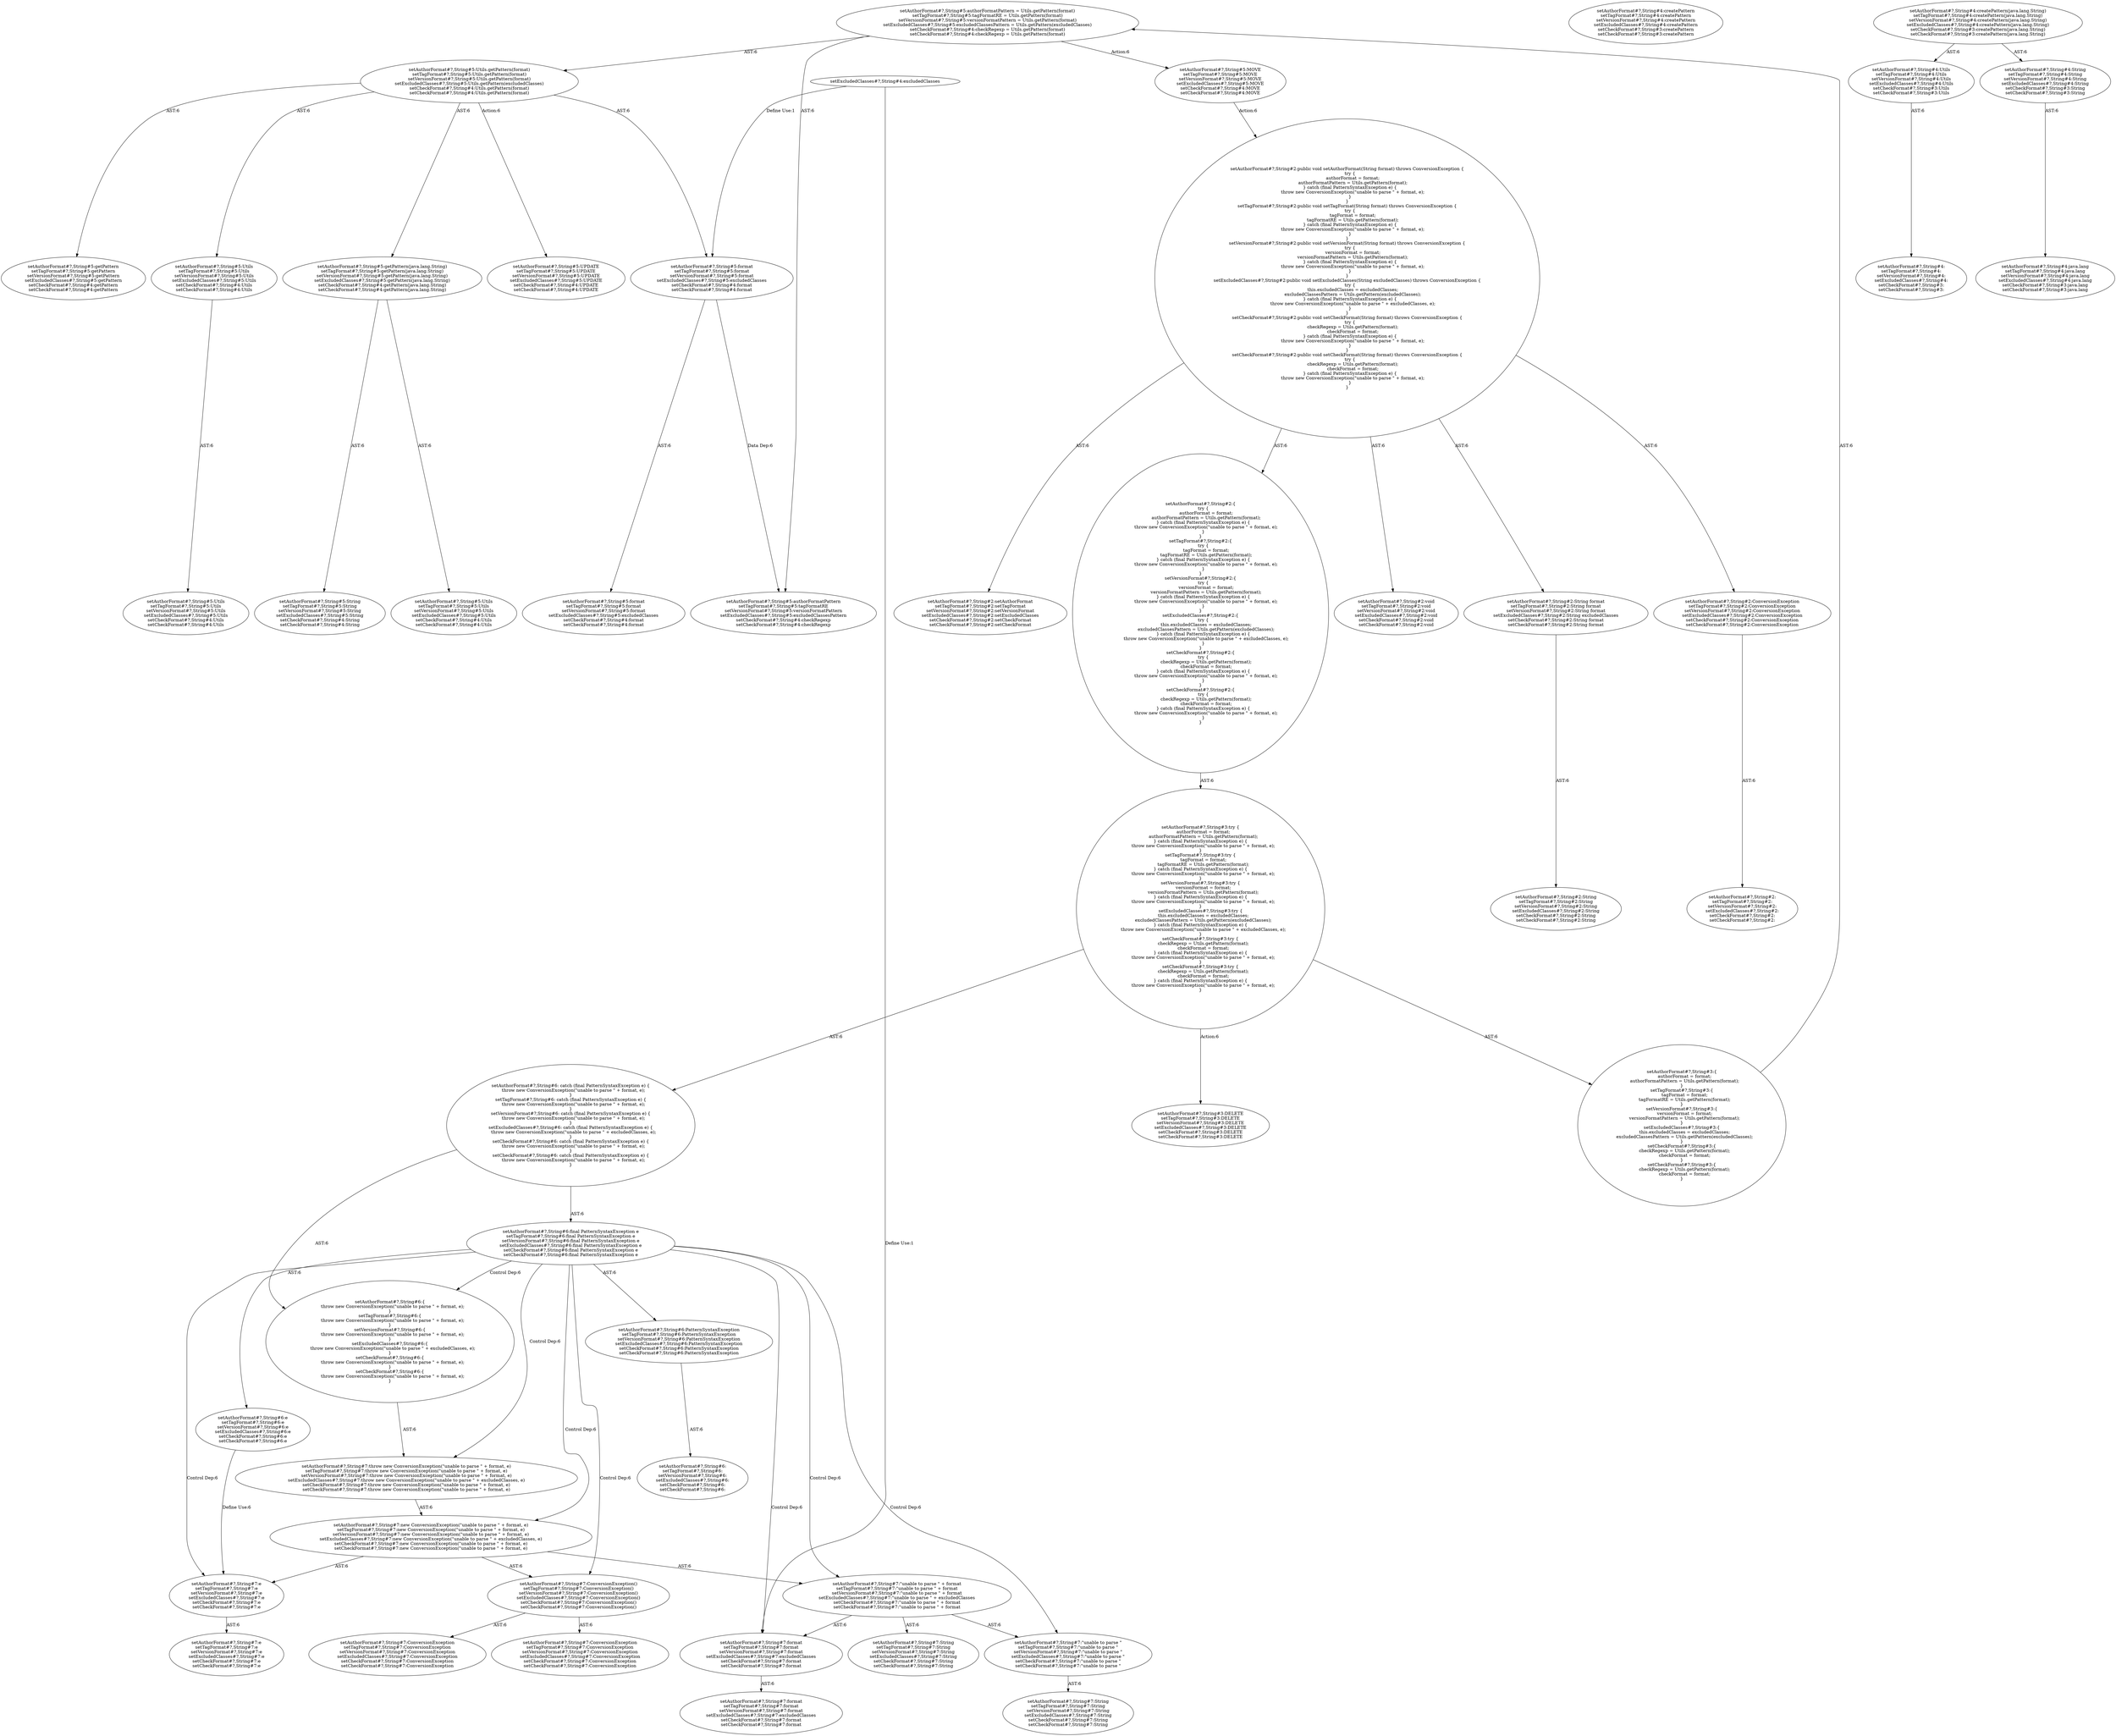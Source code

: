 digraph "Pattern" {
0 [label="setAuthorFormat#?,String#5:UPDATE
setTagFormat#?,String#5:UPDATE
setVersionFormat#?,String#5:UPDATE
setExcludedClasses#?,String#5:UPDATE
setCheckFormat#?,String#4:UPDATE
setCheckFormat#?,String#4:UPDATE" shape=ellipse]
1 [label="setAuthorFormat#?,String#5:Utils.getPattern(format)
setTagFormat#?,String#5:Utils.getPattern(format)
setVersionFormat#?,String#5:Utils.getPattern(format)
setExcludedClasses#?,String#5:Utils.getPattern(excludedClasses)
setCheckFormat#?,String#4:Utils.getPattern(format)
setCheckFormat#?,String#4:Utils.getPattern(format)" shape=ellipse]
2 [label="setAuthorFormat#?,String#5:authorFormatPattern = Utils.getPattern(format)
setTagFormat#?,String#5:tagFormatRE = Utils.getPattern(format)
setVersionFormat#?,String#5:versionFormatPattern = Utils.getPattern(format)
setExcludedClasses#?,String#5:excludedClassesPattern = Utils.getPattern(excludedClasses)
setCheckFormat#?,String#4:checkRegexp = Utils.getPattern(format)
setCheckFormat#?,String#4:checkRegexp = Utils.getPattern(format)" shape=ellipse]
3 [label="setAuthorFormat#?,String#3:\{
    authorFormat = format;
    authorFormatPattern = Utils.getPattern(format);
\}
setTagFormat#?,String#3:\{
    tagFormat = format;
    tagFormatRE = Utils.getPattern(format);
\}
setVersionFormat#?,String#3:\{
    versionFormat = format;
    versionFormatPattern = Utils.getPattern(format);
\}
setExcludedClasses#?,String#3:\{
    this.excludedClasses = excludedClasses;
    excludedClassesPattern = Utils.getPattern(excludedClasses);
\}
setCheckFormat#?,String#3:\{
    checkRegexp = Utils.getPattern(format);
    checkFormat = format;
\}
setCheckFormat#?,String#3:\{
    checkRegexp = Utils.getPattern(format);
    checkFormat = format;
\}" shape=ellipse]
4 [label="setAuthorFormat#?,String#5:authorFormatPattern
setTagFormat#?,String#5:tagFormatRE
setVersionFormat#?,String#5:versionFormatPattern
setExcludedClasses#?,String#5:excludedClassesPattern
setCheckFormat#?,String#4:checkRegexp
setCheckFormat#?,String#4:checkRegexp" shape=ellipse]
5 [label="setAuthorFormat#?,String#5:MOVE
setTagFormat#?,String#5:MOVE
setVersionFormat#?,String#5:MOVE
setExcludedClasses#?,String#5:MOVE
setCheckFormat#?,String#4:MOVE
setCheckFormat#?,String#4:MOVE" shape=ellipse]
6 [label="setAuthorFormat#?,String#2:public void setAuthorFormat(String format) throws ConversionException \{
    try \{
        authorFormat = format;
        authorFormatPattern = Utils.getPattern(format);
    \} catch (final PatternSyntaxException e) \{
        throw new ConversionException(\"unable to parse \" + format, e);
    \}
\}
setTagFormat#?,String#2:public void setTagFormat(String format) throws ConversionException \{
    try \{
        tagFormat = format;
        tagFormatRE = Utils.getPattern(format);
    \} catch (final PatternSyntaxException e) \{
        throw new ConversionException(\"unable to parse \" + format, e);
    \}
\}
setVersionFormat#?,String#2:public void setVersionFormat(String format) throws ConversionException \{
    try \{
        versionFormat = format;
        versionFormatPattern = Utils.getPattern(format);
    \} catch (final PatternSyntaxException e) \{
        throw new ConversionException(\"unable to parse \" + format, e);
    \}
\}
setExcludedClasses#?,String#2:public void setExcludedClasses(String excludedClasses) throws ConversionException \{
    try \{
        this.excludedClasses = excludedClasses;
        excludedClassesPattern = Utils.getPattern(excludedClasses);
    \} catch (final PatternSyntaxException e) \{
        throw new ConversionException(\"unable to parse \" + excludedClasses, e);
    \}
\}
setCheckFormat#?,String#2:public void setCheckFormat(String format) throws ConversionException \{
    try \{
        checkRegexp = Utils.getPattern(format);
        checkFormat = format;
    \} catch (final PatternSyntaxException e) \{
        throw new ConversionException(\"unable to parse \" + format, e);
    \}
\}
setCheckFormat#?,String#2:public void setCheckFormat(String format) throws ConversionException \{
    try \{
        checkRegexp = Utils.getPattern(format);
        checkFormat = format;
    \} catch (final PatternSyntaxException e) \{
        throw new ConversionException(\"unable to parse \" + format, e);
    \}
\}" shape=ellipse]
7 [label="setAuthorFormat#?,String#2:setAuthorFormat
setTagFormat#?,String#2:setTagFormat
setVersionFormat#?,String#2:setVersionFormat
setExcludedClasses#?,String#2:setExcludedClasses
setCheckFormat#?,String#2:setCheckFormat
setCheckFormat#?,String#2:setCheckFormat" shape=ellipse]
8 [label="setAuthorFormat#?,String#2:void
setTagFormat#?,String#2:void
setVersionFormat#?,String#2:void
setExcludedClasses#?,String#2:void
setCheckFormat#?,String#2:void
setCheckFormat#?,String#2:void" shape=ellipse]
9 [label="setAuthorFormat#?,String#2:String format
setTagFormat#?,String#2:String format
setVersionFormat#?,String#2:String format
setExcludedClasses#?,String#2:String excludedClasses
setCheckFormat#?,String#2:String format
setCheckFormat#?,String#2:String format" shape=ellipse]
10 [label="setAuthorFormat#?,String#2:String
setTagFormat#?,String#2:String
setVersionFormat#?,String#2:String
setExcludedClasses#?,String#2:String
setCheckFormat#?,String#2:String
setCheckFormat#?,String#2:String" shape=ellipse]
11 [label="setAuthorFormat#?,String#2:ConversionException
setTagFormat#?,String#2:ConversionException
setVersionFormat#?,String#2:ConversionException
setExcludedClasses#?,String#2:ConversionException
setCheckFormat#?,String#2:ConversionException
setCheckFormat#?,String#2:ConversionException" shape=ellipse]
12 [label="setAuthorFormat#?,String#2:
setTagFormat#?,String#2:
setVersionFormat#?,String#2:
setExcludedClasses#?,String#2:
setCheckFormat#?,String#2:
setCheckFormat#?,String#2:" shape=ellipse]
13 [label="setAuthorFormat#?,String#2:\{
    try \{
        authorFormat = format;
        authorFormatPattern = Utils.getPattern(format);
    \} catch (final PatternSyntaxException e) \{
        throw new ConversionException(\"unable to parse \" + format, e);
    \}
\}
setTagFormat#?,String#2:\{
    try \{
        tagFormat = format;
        tagFormatRE = Utils.getPattern(format);
    \} catch (final PatternSyntaxException e) \{
        throw new ConversionException(\"unable to parse \" + format, e);
    \}
\}
setVersionFormat#?,String#2:\{
    try \{
        versionFormat = format;
        versionFormatPattern = Utils.getPattern(format);
    \} catch (final PatternSyntaxException e) \{
        throw new ConversionException(\"unable to parse \" + format, e);
    \}
\}
setExcludedClasses#?,String#2:\{
    try \{
        this.excludedClasses = excludedClasses;
        excludedClassesPattern = Utils.getPattern(excludedClasses);
    \} catch (final PatternSyntaxException e) \{
        throw new ConversionException(\"unable to parse \" + excludedClasses, e);
    \}
\}
setCheckFormat#?,String#2:\{
    try \{
        checkRegexp = Utils.getPattern(format);
        checkFormat = format;
    \} catch (final PatternSyntaxException e) \{
        throw new ConversionException(\"unable to parse \" + format, e);
    \}
\}
setCheckFormat#?,String#2:\{
    try \{
        checkRegexp = Utils.getPattern(format);
        checkFormat = format;
    \} catch (final PatternSyntaxException e) \{
        throw new ConversionException(\"unable to parse \" + format, e);
    \}
\}" shape=ellipse]
14 [label="setAuthorFormat#?,String#3:try \{
    authorFormat = format;
    authorFormatPattern = Utils.getPattern(format);
\} catch (final PatternSyntaxException e) \{
    throw new ConversionException(\"unable to parse \" + format, e);
\}
setTagFormat#?,String#3:try \{
    tagFormat = format;
    tagFormatRE = Utils.getPattern(format);
\} catch (final PatternSyntaxException e) \{
    throw new ConversionException(\"unable to parse \" + format, e);
\}
setVersionFormat#?,String#3:try \{
    versionFormat = format;
    versionFormatPattern = Utils.getPattern(format);
\} catch (final PatternSyntaxException e) \{
    throw new ConversionException(\"unable to parse \" + format, e);
\}
setExcludedClasses#?,String#3:try \{
    this.excludedClasses = excludedClasses;
    excludedClassesPattern = Utils.getPattern(excludedClasses);
\} catch (final PatternSyntaxException e) \{
    throw new ConversionException(\"unable to parse \" + excludedClasses, e);
\}
setCheckFormat#?,String#3:try \{
    checkRegexp = Utils.getPattern(format);
    checkFormat = format;
\} catch (final PatternSyntaxException e) \{
    throw new ConversionException(\"unable to parse \" + format, e);
\}
setCheckFormat#?,String#3:try \{
    checkRegexp = Utils.getPattern(format);
    checkFormat = format;
\} catch (final PatternSyntaxException e) \{
    throw new ConversionException(\"unable to parse \" + format, e);
\}" shape=ellipse]
15 [label="setAuthorFormat#?,String#6: catch (final PatternSyntaxException e) \{
    throw new ConversionException(\"unable to parse \" + format, e);
\}
setTagFormat#?,String#6: catch (final PatternSyntaxException e) \{
    throw new ConversionException(\"unable to parse \" + format, e);
\}
setVersionFormat#?,String#6: catch (final PatternSyntaxException e) \{
    throw new ConversionException(\"unable to parse \" + format, e);
\}
setExcludedClasses#?,String#6: catch (final PatternSyntaxException e) \{
    throw new ConversionException(\"unable to parse \" + excludedClasses, e);
\}
setCheckFormat#?,String#6: catch (final PatternSyntaxException e) \{
    throw new ConversionException(\"unable to parse \" + format, e);
\}
setCheckFormat#?,String#6: catch (final PatternSyntaxException e) \{
    throw new ConversionException(\"unable to parse \" + format, e);
\}" shape=ellipse]
16 [label="setAuthorFormat#?,String#6:final PatternSyntaxException e
setTagFormat#?,String#6:final PatternSyntaxException e
setVersionFormat#?,String#6:final PatternSyntaxException e
setExcludedClasses#?,String#6:final PatternSyntaxException e
setCheckFormat#?,String#6:final PatternSyntaxException e
setCheckFormat#?,String#6:final PatternSyntaxException e" shape=ellipse]
17 [label="setAuthorFormat#?,String#6:e
setTagFormat#?,String#6:e
setVersionFormat#?,String#6:e
setExcludedClasses#?,String#6:e
setCheckFormat#?,String#6:e
setCheckFormat#?,String#6:e" shape=ellipse]
18 [label="setAuthorFormat#?,String#7:e
setTagFormat#?,String#7:e
setVersionFormat#?,String#7:e
setExcludedClasses#?,String#7:e
setCheckFormat#?,String#7:e
setCheckFormat#?,String#7:e" shape=ellipse]
19 [label="setAuthorFormat#?,String#7:e
setTagFormat#?,String#7:e
setVersionFormat#?,String#7:e
setExcludedClasses#?,String#7:e
setCheckFormat#?,String#7:e
setCheckFormat#?,String#7:e" shape=ellipse]
20 [label="setAuthorFormat#?,String#6:PatternSyntaxException
setTagFormat#?,String#6:PatternSyntaxException
setVersionFormat#?,String#6:PatternSyntaxException
setExcludedClasses#?,String#6:PatternSyntaxException
setCheckFormat#?,String#6:PatternSyntaxException
setCheckFormat#?,String#6:PatternSyntaxException" shape=ellipse]
21 [label="setAuthorFormat#?,String#6:
setTagFormat#?,String#6:
setVersionFormat#?,String#6:
setExcludedClasses#?,String#6:
setCheckFormat#?,String#6:
setCheckFormat#?,String#6:" shape=ellipse]
22 [label="setAuthorFormat#?,String#6:\{
    throw new ConversionException(\"unable to parse \" + format, e);
\}
setTagFormat#?,String#6:\{
    throw new ConversionException(\"unable to parse \" + format, e);
\}
setVersionFormat#?,String#6:\{
    throw new ConversionException(\"unable to parse \" + format, e);
\}
setExcludedClasses#?,String#6:\{
    throw new ConversionException(\"unable to parse \" + excludedClasses, e);
\}
setCheckFormat#?,String#6:\{
    throw new ConversionException(\"unable to parse \" + format, e);
\}
setCheckFormat#?,String#6:\{
    throw new ConversionException(\"unable to parse \" + format, e);
\}" shape=ellipse]
23 [label="setAuthorFormat#?,String#7:throw new ConversionException(\"unable to parse \" + format, e)
setTagFormat#?,String#7:throw new ConversionException(\"unable to parse \" + format, e)
setVersionFormat#?,String#7:throw new ConversionException(\"unable to parse \" + format, e)
setExcludedClasses#?,String#7:throw new ConversionException(\"unable to parse \" + excludedClasses, e)
setCheckFormat#?,String#7:throw new ConversionException(\"unable to parse \" + format, e)
setCheckFormat#?,String#7:throw new ConversionException(\"unable to parse \" + format, e)" shape=ellipse]
24 [label="setAuthorFormat#?,String#7:new ConversionException(\"unable to parse \" + format, e)
setTagFormat#?,String#7:new ConversionException(\"unable to parse \" + format, e)
setVersionFormat#?,String#7:new ConversionException(\"unable to parse \" + format, e)
setExcludedClasses#?,String#7:new ConversionException(\"unable to parse \" + excludedClasses, e)
setCheckFormat#?,String#7:new ConversionException(\"unable to parse \" + format, e)
setCheckFormat#?,String#7:new ConversionException(\"unable to parse \" + format, e)" shape=ellipse]
25 [label="setAuthorFormat#?,String#7:ConversionException()
setTagFormat#?,String#7:ConversionException()
setVersionFormat#?,String#7:ConversionException()
setExcludedClasses#?,String#7:ConversionException()
setCheckFormat#?,String#7:ConversionException()
setCheckFormat#?,String#7:ConversionException()" shape=ellipse]
26 [label="setAuthorFormat#?,String#7:ConversionException
setTagFormat#?,String#7:ConversionException
setVersionFormat#?,String#7:ConversionException
setExcludedClasses#?,String#7:ConversionException
setCheckFormat#?,String#7:ConversionException
setCheckFormat#?,String#7:ConversionException" shape=ellipse]
27 [label="setAuthorFormat#?,String#7:ConversionException
setTagFormat#?,String#7:ConversionException
setVersionFormat#?,String#7:ConversionException
setExcludedClasses#?,String#7:ConversionException
setCheckFormat#?,String#7:ConversionException
setCheckFormat#?,String#7:ConversionException" shape=ellipse]
28 [label="setAuthorFormat#?,String#7:\"unable to parse \" + format
setTagFormat#?,String#7:\"unable to parse \" + format
setVersionFormat#?,String#7:\"unable to parse \" + format
setExcludedClasses#?,String#7:\"unable to parse \" + excludedClasses
setCheckFormat#?,String#7:\"unable to parse \" + format
setCheckFormat#?,String#7:\"unable to parse \" + format" shape=ellipse]
29 [label="setAuthorFormat#?,String#7:String
setTagFormat#?,String#7:String
setVersionFormat#?,String#7:String
setExcludedClasses#?,String#7:String
setCheckFormat#?,String#7:String
setCheckFormat#?,String#7:String" shape=ellipse]
30 [label="setAuthorFormat#?,String#7:\"unable to parse \"
setTagFormat#?,String#7:\"unable to parse \"
setVersionFormat#?,String#7:\"unable to parse \"
setExcludedClasses#?,String#7:\"unable to parse \"
setCheckFormat#?,String#7:\"unable to parse \"
setCheckFormat#?,String#7:\"unable to parse \"" shape=ellipse]
31 [label="setAuthorFormat#?,String#7:String
setTagFormat#?,String#7:String
setVersionFormat#?,String#7:String
setExcludedClasses#?,String#7:String
setCheckFormat#?,String#7:String
setCheckFormat#?,String#7:String" shape=ellipse]
32 [label="setAuthorFormat#?,String#7:format
setTagFormat#?,String#7:format
setVersionFormat#?,String#7:format
setExcludedClasses#?,String#7:excludedClasses
setCheckFormat#?,String#7:format
setCheckFormat#?,String#7:format" shape=ellipse]
33 [label="setAuthorFormat#?,String#7:format
setTagFormat#?,String#7:format
setVersionFormat#?,String#7:format
setExcludedClasses#?,String#7:excludedClasses
setCheckFormat#?,String#7:format
setCheckFormat#?,String#7:format" shape=ellipse]
34 [label="setAuthorFormat#?,String#3:DELETE
setTagFormat#?,String#3:DELETE
setVersionFormat#?,String#3:DELETE
setExcludedClasses#?,String#3:DELETE
setCheckFormat#?,String#3:DELETE
setCheckFormat#?,String#3:DELETE" shape=ellipse]
35 [label="setAuthorFormat#?,String#5:getPattern
setTagFormat#?,String#5:getPattern
setVersionFormat#?,String#5:getPattern
setExcludedClasses#?,String#5:getPattern
setCheckFormat#?,String#4:getPattern
setCheckFormat#?,String#4:getPattern" shape=ellipse]
36 [label="setAuthorFormat#?,String#5:Utils
setTagFormat#?,String#5:Utils
setVersionFormat#?,String#5:Utils
setExcludedClasses#?,String#5:Utils
setCheckFormat#?,String#4:Utils
setCheckFormat#?,String#4:Utils" shape=ellipse]
37 [label="setAuthorFormat#?,String#5:Utils
setTagFormat#?,String#5:Utils
setVersionFormat#?,String#5:Utils
setExcludedClasses#?,String#5:Utils
setCheckFormat#?,String#4:Utils
setCheckFormat#?,String#4:Utils" shape=ellipse]
38 [label="setAuthorFormat#?,String#5:getPattern(java.lang.String)
setTagFormat#?,String#5:getPattern(java.lang.String)
setVersionFormat#?,String#5:getPattern(java.lang.String)
setExcludedClasses#?,String#5:getPattern(java.lang.String)
setCheckFormat#?,String#4:getPattern(java.lang.String)
setCheckFormat#?,String#4:getPattern(java.lang.String)" shape=ellipse]
39 [label="setAuthorFormat#?,String#5:Utils
setTagFormat#?,String#5:Utils
setVersionFormat#?,String#5:Utils
setExcludedClasses#?,String#5:Utils
setCheckFormat#?,String#4:Utils
setCheckFormat#?,String#4:Utils" shape=ellipse]
40 [label="setAuthorFormat#?,String#5:String
setTagFormat#?,String#5:String
setVersionFormat#?,String#5:String
setExcludedClasses#?,String#5:String
setCheckFormat#?,String#4:String
setCheckFormat#?,String#4:String" shape=ellipse]
41 [label="setAuthorFormat#?,String#5:format
setTagFormat#?,String#5:format
setVersionFormat#?,String#5:format
setExcludedClasses#?,String#5:excludedClasses
setCheckFormat#?,String#4:format
setCheckFormat#?,String#4:format" shape=ellipse]
42 [label="setAuthorFormat#?,String#5:format
setTagFormat#?,String#5:format
setVersionFormat#?,String#5:format
setExcludedClasses#?,String#5:excludedClasses
setCheckFormat#?,String#4:format
setCheckFormat#?,String#4:format" shape=ellipse]
43 [label="setAuthorFormat#?,String#4:createPattern
setTagFormat#?,String#4:createPattern
setVersionFormat#?,String#4:createPattern
setExcludedClasses#?,String#4:createPattern
setCheckFormat#?,String#3:createPattern
setCheckFormat#?,String#3:createPattern" shape=ellipse]
44 [label="setAuthorFormat#?,String#4:createPattern(java.lang.String)
setTagFormat#?,String#4:createPattern(java.lang.String)
setVersionFormat#?,String#4:createPattern(java.lang.String)
setExcludedClasses#?,String#4:createPattern(java.lang.String)
setCheckFormat#?,String#3:createPattern(java.lang.String)
setCheckFormat#?,String#3:createPattern(java.lang.String)" shape=ellipse]
45 [label="setAuthorFormat#?,String#4:Utils
setTagFormat#?,String#4:Utils
setVersionFormat#?,String#4:Utils
setExcludedClasses#?,String#4:Utils
setCheckFormat#?,String#3:Utils
setCheckFormat#?,String#3:Utils" shape=ellipse]
46 [label="setAuthorFormat#?,String#4:
setTagFormat#?,String#4:
setVersionFormat#?,String#4:
setExcludedClasses#?,String#4:
setCheckFormat#?,String#3:
setCheckFormat#?,String#3:" shape=ellipse]
47 [label="setAuthorFormat#?,String#4:String
setTagFormat#?,String#4:String
setVersionFormat#?,String#4:String
setExcludedClasses#?,String#4:String
setCheckFormat#?,String#3:String
setCheckFormat#?,String#3:String" shape=ellipse]
48 [label="setAuthorFormat#?,String#4:java.lang
setTagFormat#?,String#4:java.lang
setVersionFormat#?,String#4:java.lang
setExcludedClasses#?,String#4:java.lang
setCheckFormat#?,String#3:java.lang
setCheckFormat#?,String#3:java.lang" shape=ellipse]
49 [label="setExcludedClasses#?,String#4:excludedClasses" shape=ellipse]
1 -> 0 [label="Action:6"];
1 -> 35 [label="AST:6"];
1 -> 36 [label="AST:6"];
1 -> 38 [label="AST:6"];
1 -> 41 [label="AST:6"];
2 -> 1 [label="AST:6"];
2 -> 4 [label="AST:6"];
2 -> 5 [label="Action:6"];
3 -> 2 [label="AST:6"];
5 -> 6 [label="Action:6"];
6 -> 7 [label="AST:6"];
6 -> 8 [label="AST:6"];
6 -> 9 [label="AST:6"];
6 -> 11 [label="AST:6"];
6 -> 13 [label="AST:6"];
9 -> 10 [label="AST:6"];
11 -> 12 [label="AST:6"];
13 -> 14 [label="AST:6"];
14 -> 3 [label="AST:6"];
14 -> 15 [label="AST:6"];
14 -> 34 [label="Action:6"];
15 -> 16 [label="AST:6"];
15 -> 22 [label="AST:6"];
16 -> 17 [label="AST:6"];
16 -> 20 [label="AST:6"];
16 -> 22 [label="Control Dep:6"];
16 -> 23 [label="Control Dep:6"];
16 -> 24 [label="Control Dep:6"];
16 -> 25 [label="Control Dep:6"];
16 -> 28 [label="Control Dep:6"];
16 -> 30 [label="Control Dep:6"];
16 -> 32 [label="Control Dep:6"];
16 -> 18 [label="Control Dep:6"];
17 -> 18 [label="Define Use:6"];
18 -> 19 [label="AST:6"];
20 -> 21 [label="AST:6"];
22 -> 23 [label="AST:6"];
23 -> 24 [label="AST:6"];
24 -> 18 [label="AST:6"];
24 -> 25 [label="AST:6"];
24 -> 28 [label="AST:6"];
25 -> 26 [label="AST:6"];
25 -> 27 [label="AST:6"];
28 -> 29 [label="AST:6"];
28 -> 30 [label="AST:6"];
28 -> 32 [label="AST:6"];
30 -> 31 [label="AST:6"];
32 -> 33 [label="AST:6"];
36 -> 37 [label="AST:6"];
38 -> 39 [label="AST:6"];
38 -> 40 [label="AST:6"];
41 -> 4 [label="Data Dep:6"];
41 -> 42 [label="AST:6"];
44 -> 45 [label="AST:6"];
44 -> 47 [label="AST:6"];
45 -> 46 [label="AST:6"];
47 -> 48 [label="AST:6"];
49 -> 41 [label="Define Use:1"];
49 -> 32 [label="Define Use:1"];
}